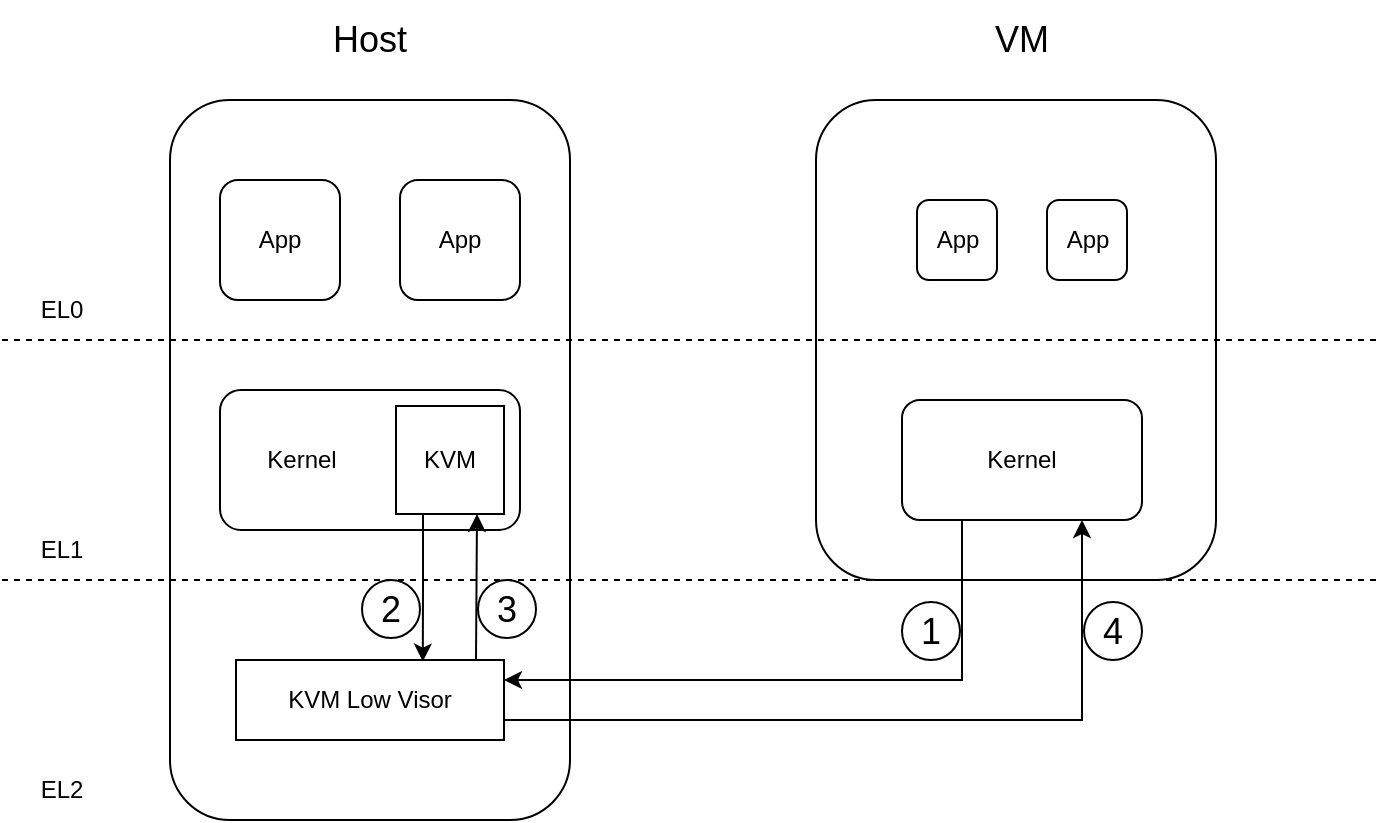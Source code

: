 <mxfile version="20.2.3" type="github">
  <diagram id="0Gi7k2H3K9yGx6-CRsK0" name="第 1 页">
    <mxGraphModel dx="1209" dy="749" grid="1" gridSize="10" guides="1" tooltips="1" connect="1" arrows="1" fold="1" page="0" pageScale="1" pageWidth="1200" pageHeight="1920" math="0" shadow="0">
      <root>
        <mxCell id="0" />
        <mxCell id="1" parent="0" />
        <mxCell id="M2KwWTT17FDbJII6S5ux-3" value="" style="rounded=1;whiteSpace=wrap;html=1;fillColor=none;" vertex="1" parent="1">
          <mxGeometry x="507" y="240" width="200" height="240" as="geometry" />
        </mxCell>
        <mxCell id="M2KwWTT17FDbJII6S5ux-1" value="" style="rounded=1;whiteSpace=wrap;html=1;fillColor=none;" vertex="1" parent="1">
          <mxGeometry x="184" y="240" width="200" height="360" as="geometry" />
        </mxCell>
        <mxCell id="M2KwWTT17FDbJII6S5ux-5" value="" style="endArrow=none;dashed=1;html=1;rounded=0;" edge="1" parent="1">
          <mxGeometry width="50" height="50" relative="1" as="geometry">
            <mxPoint x="100" y="360" as="sourcePoint" />
            <mxPoint x="790" y="360" as="targetPoint" />
          </mxGeometry>
        </mxCell>
        <mxCell id="M2KwWTT17FDbJII6S5ux-6" value="" style="endArrow=none;dashed=1;html=1;rounded=0;" edge="1" parent="1">
          <mxGeometry width="50" height="50" relative="1" as="geometry">
            <mxPoint x="100" y="480" as="sourcePoint" />
            <mxPoint x="790" y="480" as="targetPoint" />
          </mxGeometry>
        </mxCell>
        <mxCell id="M2KwWTT17FDbJII6S5ux-7" value="EL0" style="text;html=1;strokeColor=none;fillColor=none;align=center;verticalAlign=middle;whiteSpace=wrap;rounded=0;" vertex="1" parent="1">
          <mxGeometry x="100" y="330" width="60" height="30" as="geometry" />
        </mxCell>
        <mxCell id="M2KwWTT17FDbJII6S5ux-8" value="EL1" style="text;html=1;strokeColor=none;fillColor=none;align=center;verticalAlign=middle;whiteSpace=wrap;rounded=0;" vertex="1" parent="1">
          <mxGeometry x="100" y="450" width="60" height="30" as="geometry" />
        </mxCell>
        <mxCell id="M2KwWTT17FDbJII6S5ux-9" value="EL2" style="text;html=1;strokeColor=none;fillColor=none;align=center;verticalAlign=middle;whiteSpace=wrap;rounded=0;" vertex="1" parent="1">
          <mxGeometry x="100" y="570" width="60" height="30" as="geometry" />
        </mxCell>
        <mxCell id="M2KwWTT17FDbJII6S5ux-22" style="edgeStyle=orthogonalEdgeStyle;rounded=0;orthogonalLoop=1;jettySize=auto;html=1;exitX=1;exitY=0.75;exitDx=0;exitDy=0;entryX=0.75;entryY=1;entryDx=0;entryDy=0;fontSize=18;" edge="1" parent="1" source="M2KwWTT17FDbJII6S5ux-10" target="M2KwWTT17FDbJII6S5ux-11">
          <mxGeometry relative="1" as="geometry" />
        </mxCell>
        <mxCell id="M2KwWTT17FDbJII6S5ux-10" value="KVM Low Visor" style="rounded=0;whiteSpace=wrap;html=1;fillColor=none;" vertex="1" parent="1">
          <mxGeometry x="217" y="520" width="134" height="40" as="geometry" />
        </mxCell>
        <mxCell id="M2KwWTT17FDbJII6S5ux-21" style="edgeStyle=orthogonalEdgeStyle;rounded=0;orthogonalLoop=1;jettySize=auto;html=1;exitX=0.25;exitY=1;exitDx=0;exitDy=0;entryX=1;entryY=0.25;entryDx=0;entryDy=0;fontSize=18;" edge="1" parent="1" source="M2KwWTT17FDbJII6S5ux-11" target="M2KwWTT17FDbJII6S5ux-10">
          <mxGeometry relative="1" as="geometry" />
        </mxCell>
        <mxCell id="M2KwWTT17FDbJII6S5ux-11" value="Kernel" style="rounded=1;whiteSpace=wrap;html=1;fillColor=none;" vertex="1" parent="1">
          <mxGeometry x="550" y="390" width="120" height="60" as="geometry" />
        </mxCell>
        <mxCell id="M2KwWTT17FDbJII6S5ux-12" value="" style="rounded=1;whiteSpace=wrap;html=1;fillColor=none;" vertex="1" parent="1">
          <mxGeometry x="209" y="385" width="150" height="70" as="geometry" />
        </mxCell>
        <mxCell id="M2KwWTT17FDbJII6S5ux-23" style="edgeStyle=orthogonalEdgeStyle;rounded=0;orthogonalLoop=1;jettySize=auto;html=1;exitX=0.25;exitY=1;exitDx=0;exitDy=0;entryX=0.697;entryY=0.02;entryDx=0;entryDy=0;entryPerimeter=0;fontSize=18;" edge="1" parent="1" source="M2KwWTT17FDbJII6S5ux-13" target="M2KwWTT17FDbJII6S5ux-10">
          <mxGeometry relative="1" as="geometry" />
        </mxCell>
        <mxCell id="M2KwWTT17FDbJII6S5ux-24" style="edgeStyle=orthogonalEdgeStyle;rounded=0;orthogonalLoop=1;jettySize=auto;html=1;exitX=0.75;exitY=1;exitDx=0;exitDy=0;fontSize=18;startArrow=classic;startFill=1;endArrow=none;endFill=0;" edge="1" parent="1" source="M2KwWTT17FDbJII6S5ux-13">
          <mxGeometry relative="1" as="geometry">
            <mxPoint x="337" y="520" as="targetPoint" />
          </mxGeometry>
        </mxCell>
        <mxCell id="M2KwWTT17FDbJII6S5ux-13" value="KVM" style="whiteSpace=wrap;html=1;aspect=fixed;fillColor=none;" vertex="1" parent="1">
          <mxGeometry x="297" y="393" width="54" height="54" as="geometry" />
        </mxCell>
        <mxCell id="M2KwWTT17FDbJII6S5ux-14" value="Kernel" style="text;html=1;strokeColor=none;fillColor=none;align=center;verticalAlign=middle;whiteSpace=wrap;rounded=0;" vertex="1" parent="1">
          <mxGeometry x="220" y="405" width="60" height="30" as="geometry" />
        </mxCell>
        <mxCell id="M2KwWTT17FDbJII6S5ux-15" value="App" style="rounded=1;whiteSpace=wrap;html=1;fillColor=none;" vertex="1" parent="1">
          <mxGeometry x="209" y="280" width="60" height="60" as="geometry" />
        </mxCell>
        <mxCell id="M2KwWTT17FDbJII6S5ux-16" value="App" style="rounded=1;whiteSpace=wrap;html=1;fillColor=none;" vertex="1" parent="1">
          <mxGeometry x="299" y="280" width="60" height="60" as="geometry" />
        </mxCell>
        <mxCell id="M2KwWTT17FDbJII6S5ux-17" value="App" style="rounded=1;whiteSpace=wrap;html=1;fillColor=none;" vertex="1" parent="1">
          <mxGeometry x="557.5" y="290" width="40" height="40" as="geometry" />
        </mxCell>
        <mxCell id="M2KwWTT17FDbJII6S5ux-18" value="App" style="rounded=1;whiteSpace=wrap;html=1;fillColor=none;" vertex="1" parent="1">
          <mxGeometry x="622.5" y="290" width="40" height="40" as="geometry" />
        </mxCell>
        <mxCell id="M2KwWTT17FDbJII6S5ux-19" value="&lt;font style=&quot;font-size: 18px;&quot;&gt;Host&lt;/font&gt;" style="text;html=1;strokeColor=none;fillColor=none;align=center;verticalAlign=middle;whiteSpace=wrap;rounded=0;rotation=0;" vertex="1" parent="1">
          <mxGeometry x="241" y="190" width="86" height="40" as="geometry" />
        </mxCell>
        <mxCell id="M2KwWTT17FDbJII6S5ux-20" value="&lt;font style=&quot;font-size: 18px;&quot;&gt;VM&lt;/font&gt;" style="text;html=1;strokeColor=none;fillColor=none;align=center;verticalAlign=middle;whiteSpace=wrap;rounded=0;rotation=0;" vertex="1" parent="1">
          <mxGeometry x="567" y="190" width="86" height="40" as="geometry" />
        </mxCell>
        <mxCell id="M2KwWTT17FDbJII6S5ux-26" value="1" style="ellipse;whiteSpace=wrap;html=1;aspect=fixed;fontSize=18;fillColor=none;" vertex="1" parent="1">
          <mxGeometry x="550" y="491" width="29" height="29" as="geometry" />
        </mxCell>
        <mxCell id="M2KwWTT17FDbJII6S5ux-27" value="4" style="ellipse;whiteSpace=wrap;html=1;aspect=fixed;fontSize=18;fillColor=none;" vertex="1" parent="1">
          <mxGeometry x="641" y="491" width="29" height="29" as="geometry" />
        </mxCell>
        <mxCell id="M2KwWTT17FDbJII6S5ux-28" value="3" style="ellipse;whiteSpace=wrap;html=1;aspect=fixed;fontSize=18;fillColor=none;" vertex="1" parent="1">
          <mxGeometry x="338" y="480" width="29" height="29" as="geometry" />
        </mxCell>
        <mxCell id="M2KwWTT17FDbJII6S5ux-29" value="2" style="ellipse;whiteSpace=wrap;html=1;aspect=fixed;fontSize=18;fillColor=none;" vertex="1" parent="1">
          <mxGeometry x="280" y="480" width="29" height="29" as="geometry" />
        </mxCell>
      </root>
    </mxGraphModel>
  </diagram>
</mxfile>
